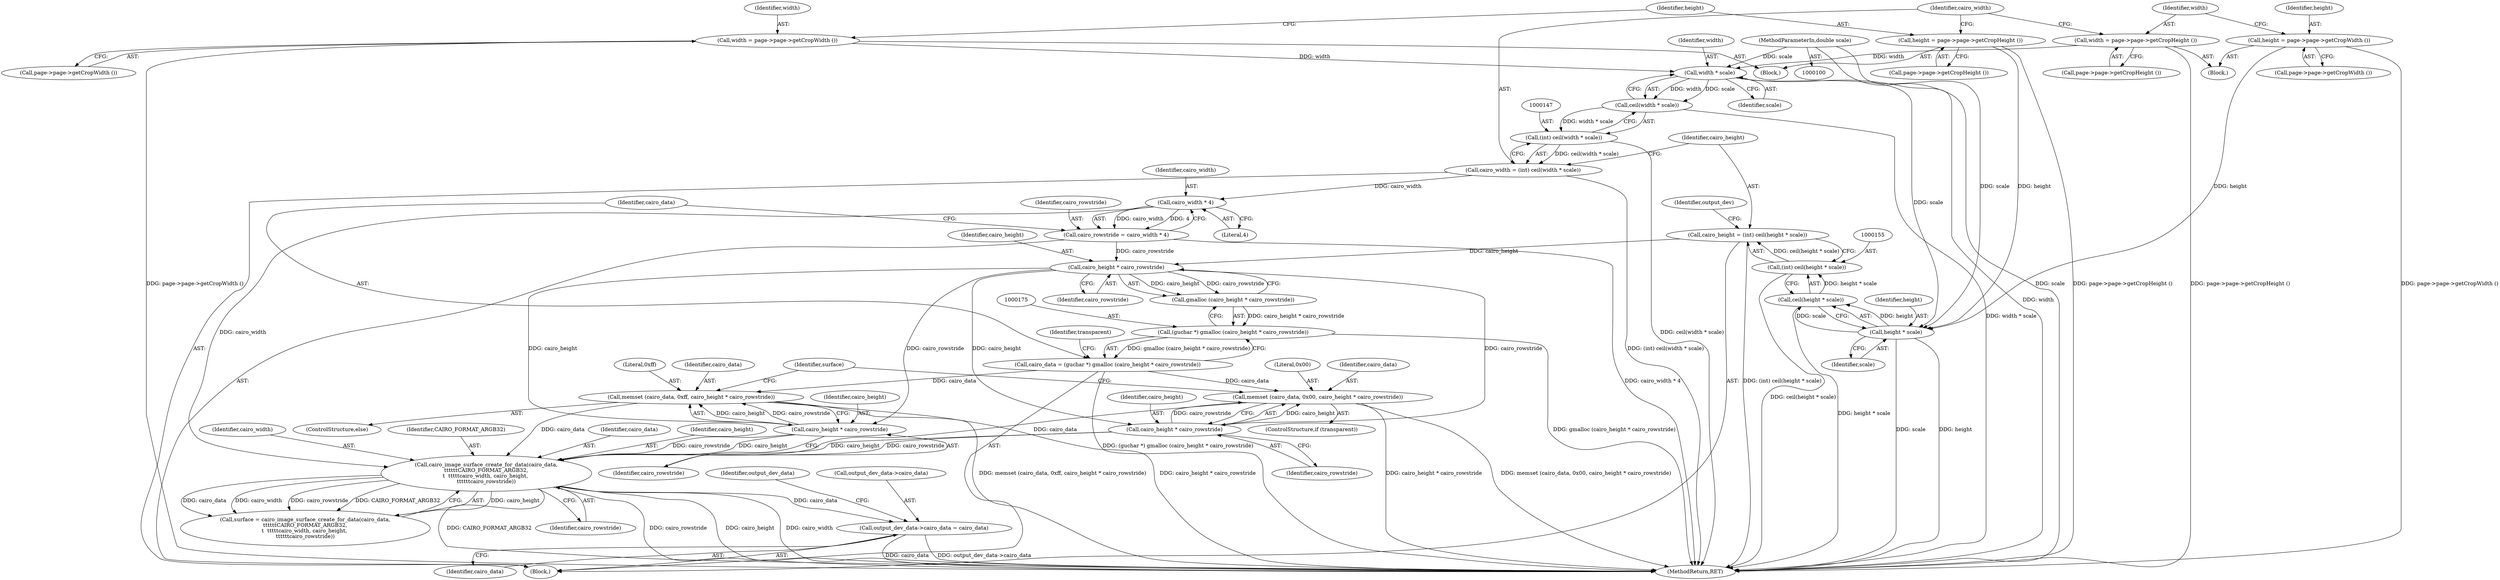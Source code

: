 digraph "1_poppler_9cf2325fb22f812b31858e519411f57747d39bd8@pointer" {
"1000203" [label="(Call,output_dev_data->cairo_data = cairo_data)"];
"1000197" [label="(Call,cairo_image_surface_create_for_data(cairo_data,\n\t\t\t\t\t\tCAIRO_FORMAT_ARGB32,\n\t  \t\t\t\t\tcairo_width, cairo_height, \n\t\t\t\t\t\tcairo_rowstride))"];
"1000189" [label="(Call,memset (cairo_data, 0xff, cairo_height * cairo_rowstride))"];
"1000172" [label="(Call,cairo_data = (guchar *) gmalloc (cairo_height * cairo_rowstride))"];
"1000174" [label="(Call,(guchar *) gmalloc (cairo_height * cairo_rowstride))"];
"1000176" [label="(Call,gmalloc (cairo_height * cairo_rowstride))"];
"1000177" [label="(Call,cairo_height * cairo_rowstride)"];
"1000152" [label="(Call,cairo_height = (int) ceil(height * scale))"];
"1000154" [label="(Call,(int) ceil(height * scale))"];
"1000156" [label="(Call,ceil(height * scale))"];
"1000157" [label="(Call,height * scale)"];
"1000141" [label="(Call,height = page->page->getCropHeight ())"];
"1000130" [label="(Call,height = page->page->getCropWidth ())"];
"1000149" [label="(Call,width * scale)"];
"1000138" [label="(Call,width = page->page->getCropWidth ())"];
"1000133" [label="(Call,width = page->page->getCropHeight ())"];
"1000102" [label="(MethodParameterIn,double scale)"];
"1000167" [label="(Call,cairo_rowstride = cairo_width * 4)"];
"1000169" [label="(Call,cairo_width * 4)"];
"1000144" [label="(Call,cairo_width = (int) ceil(width * scale))"];
"1000146" [label="(Call,(int) ceil(width * scale))"];
"1000148" [label="(Call,ceil(width * scale))"];
"1000192" [label="(Call,cairo_height * cairo_rowstride)"];
"1000182" [label="(Call,memset (cairo_data, 0x00, cairo_height * cairo_rowstride))"];
"1000185" [label="(Call,cairo_height * cairo_rowstride)"];
"1000197" [label="(Call,cairo_image_surface_create_for_data(cairo_data,\n\t\t\t\t\t\tCAIRO_FORMAT_ARGB32,\n\t  \t\t\t\t\tcairo_width, cairo_height, \n\t\t\t\t\t\tcairo_rowstride))"];
"1000132" [label="(Call,page->page->getCropWidth ())"];
"1000190" [label="(Identifier,cairo_data)"];
"1000188" [label="(ControlStructure,else)"];
"1000174" [label="(Call,(guchar *) gmalloc (cairo_height * cairo_rowstride))"];
"1000131" [label="(Identifier,height)"];
"1000184" [label="(Literal,0x00)"];
"1000153" [label="(Identifier,cairo_height)"];
"1000161" [label="(Identifier,output_dev)"];
"1000180" [label="(ControlStructure,if (transparent))"];
"1000194" [label="(Identifier,cairo_rowstride)"];
"1000145" [label="(Identifier,cairo_width)"];
"1000171" [label="(Literal,4)"];
"1000143" [label="(Call,page->page->getCropHeight ())"];
"1000129" [label="(Block,)"];
"1000142" [label="(Identifier,height)"];
"1000133" [label="(Call,width = page->page->getCropHeight ())"];
"1000135" [label="(Call,page->page->getCropHeight ())"];
"1000170" [label="(Identifier,cairo_width)"];
"1000154" [label="(Call,(int) ceil(height * scale))"];
"1000189" [label="(Call,memset (cairo_data, 0xff, cairo_height * cairo_rowstride))"];
"1000210" [label="(Identifier,output_dev_data)"];
"1000198" [label="(Identifier,cairo_data)"];
"1000102" [label="(MethodParameterIn,double scale)"];
"1000183" [label="(Identifier,cairo_data)"];
"1000192" [label="(Call,cairo_height * cairo_rowstride)"];
"1000201" [label="(Identifier,cairo_height)"];
"1000152" [label="(Call,cairo_height = (int) ceil(height * scale))"];
"1000204" [label="(Call,output_dev_data->cairo_data)"];
"1000181" [label="(Identifier,transparent)"];
"1000159" [label="(Identifier,scale)"];
"1000187" [label="(Identifier,cairo_rowstride)"];
"1000141" [label="(Call,height = page->page->getCropHeight ())"];
"1000200" [label="(Identifier,cairo_width)"];
"1000177" [label="(Call,cairo_height * cairo_rowstride)"];
"1000202" [label="(Identifier,cairo_rowstride)"];
"1000203" [label="(Call,output_dev_data->cairo_data = cairo_data)"];
"1000223" [label="(MethodReturn,RET)"];
"1000172" [label="(Call,cairo_data = (guchar *) gmalloc (cairo_height * cairo_rowstride))"];
"1000186" [label="(Identifier,cairo_height)"];
"1000106" [label="(Block,)"];
"1000178" [label="(Identifier,cairo_height)"];
"1000138" [label="(Call,width = page->page->getCropWidth ())"];
"1000158" [label="(Identifier,height)"];
"1000169" [label="(Call,cairo_width * 4)"];
"1000195" [label="(Call,surface = cairo_image_surface_create_for_data(cairo_data,\n\t\t\t\t\t\tCAIRO_FORMAT_ARGB32,\n\t  \t\t\t\t\tcairo_width, cairo_height, \n\t\t\t\t\t\tcairo_rowstride))"];
"1000173" [label="(Identifier,cairo_data)"];
"1000151" [label="(Identifier,scale)"];
"1000140" [label="(Call,page->page->getCropWidth ())"];
"1000139" [label="(Identifier,width)"];
"1000137" [label="(Block,)"];
"1000207" [label="(Identifier,cairo_data)"];
"1000199" [label="(Identifier,CAIRO_FORMAT_ARGB32)"];
"1000148" [label="(Call,ceil(width * scale))"];
"1000167" [label="(Call,cairo_rowstride = cairo_width * 4)"];
"1000191" [label="(Literal,0xff)"];
"1000176" [label="(Call,gmalloc (cairo_height * cairo_rowstride))"];
"1000168" [label="(Identifier,cairo_rowstride)"];
"1000144" [label="(Call,cairo_width = (int) ceil(width * scale))"];
"1000150" [label="(Identifier,width)"];
"1000193" [label="(Identifier,cairo_height)"];
"1000146" [label="(Call,(int) ceil(width * scale))"];
"1000157" [label="(Call,height * scale)"];
"1000130" [label="(Call,height = page->page->getCropWidth ())"];
"1000185" [label="(Call,cairo_height * cairo_rowstride)"];
"1000149" [label="(Call,width * scale)"];
"1000179" [label="(Identifier,cairo_rowstride)"];
"1000156" [label="(Call,ceil(height * scale))"];
"1000196" [label="(Identifier,surface)"];
"1000182" [label="(Call,memset (cairo_data, 0x00, cairo_height * cairo_rowstride))"];
"1000134" [label="(Identifier,width)"];
"1000203" -> "1000106"  [label="AST: "];
"1000203" -> "1000207"  [label="CFG: "];
"1000204" -> "1000203"  [label="AST: "];
"1000207" -> "1000203"  [label="AST: "];
"1000210" -> "1000203"  [label="CFG: "];
"1000203" -> "1000223"  [label="DDG: cairo_data"];
"1000203" -> "1000223"  [label="DDG: output_dev_data->cairo_data"];
"1000197" -> "1000203"  [label="DDG: cairo_data"];
"1000197" -> "1000195"  [label="AST: "];
"1000197" -> "1000202"  [label="CFG: "];
"1000198" -> "1000197"  [label="AST: "];
"1000199" -> "1000197"  [label="AST: "];
"1000200" -> "1000197"  [label="AST: "];
"1000201" -> "1000197"  [label="AST: "];
"1000202" -> "1000197"  [label="AST: "];
"1000195" -> "1000197"  [label="CFG: "];
"1000197" -> "1000223"  [label="DDG: cairo_height"];
"1000197" -> "1000223"  [label="DDG: cairo_width"];
"1000197" -> "1000223"  [label="DDG: CAIRO_FORMAT_ARGB32"];
"1000197" -> "1000223"  [label="DDG: cairo_rowstride"];
"1000197" -> "1000195"  [label="DDG: cairo_height"];
"1000197" -> "1000195"  [label="DDG: cairo_data"];
"1000197" -> "1000195"  [label="DDG: cairo_width"];
"1000197" -> "1000195"  [label="DDG: cairo_rowstride"];
"1000197" -> "1000195"  [label="DDG: CAIRO_FORMAT_ARGB32"];
"1000189" -> "1000197"  [label="DDG: cairo_data"];
"1000182" -> "1000197"  [label="DDG: cairo_data"];
"1000169" -> "1000197"  [label="DDG: cairo_width"];
"1000185" -> "1000197"  [label="DDG: cairo_height"];
"1000185" -> "1000197"  [label="DDG: cairo_rowstride"];
"1000192" -> "1000197"  [label="DDG: cairo_height"];
"1000192" -> "1000197"  [label="DDG: cairo_rowstride"];
"1000189" -> "1000188"  [label="AST: "];
"1000189" -> "1000192"  [label="CFG: "];
"1000190" -> "1000189"  [label="AST: "];
"1000191" -> "1000189"  [label="AST: "];
"1000192" -> "1000189"  [label="AST: "];
"1000196" -> "1000189"  [label="CFG: "];
"1000189" -> "1000223"  [label="DDG: memset (cairo_data, 0xff, cairo_height * cairo_rowstride)"];
"1000189" -> "1000223"  [label="DDG: cairo_height * cairo_rowstride"];
"1000172" -> "1000189"  [label="DDG: cairo_data"];
"1000192" -> "1000189"  [label="DDG: cairo_height"];
"1000192" -> "1000189"  [label="DDG: cairo_rowstride"];
"1000172" -> "1000106"  [label="AST: "];
"1000172" -> "1000174"  [label="CFG: "];
"1000173" -> "1000172"  [label="AST: "];
"1000174" -> "1000172"  [label="AST: "];
"1000181" -> "1000172"  [label="CFG: "];
"1000172" -> "1000223"  [label="DDG: (guchar *) gmalloc (cairo_height * cairo_rowstride)"];
"1000174" -> "1000172"  [label="DDG: gmalloc (cairo_height * cairo_rowstride)"];
"1000172" -> "1000182"  [label="DDG: cairo_data"];
"1000174" -> "1000176"  [label="CFG: "];
"1000175" -> "1000174"  [label="AST: "];
"1000176" -> "1000174"  [label="AST: "];
"1000174" -> "1000223"  [label="DDG: gmalloc (cairo_height * cairo_rowstride)"];
"1000176" -> "1000174"  [label="DDG: cairo_height * cairo_rowstride"];
"1000176" -> "1000177"  [label="CFG: "];
"1000177" -> "1000176"  [label="AST: "];
"1000177" -> "1000176"  [label="DDG: cairo_height"];
"1000177" -> "1000176"  [label="DDG: cairo_rowstride"];
"1000177" -> "1000179"  [label="CFG: "];
"1000178" -> "1000177"  [label="AST: "];
"1000179" -> "1000177"  [label="AST: "];
"1000152" -> "1000177"  [label="DDG: cairo_height"];
"1000167" -> "1000177"  [label="DDG: cairo_rowstride"];
"1000177" -> "1000185"  [label="DDG: cairo_height"];
"1000177" -> "1000185"  [label="DDG: cairo_rowstride"];
"1000177" -> "1000192"  [label="DDG: cairo_height"];
"1000177" -> "1000192"  [label="DDG: cairo_rowstride"];
"1000152" -> "1000106"  [label="AST: "];
"1000152" -> "1000154"  [label="CFG: "];
"1000153" -> "1000152"  [label="AST: "];
"1000154" -> "1000152"  [label="AST: "];
"1000161" -> "1000152"  [label="CFG: "];
"1000152" -> "1000223"  [label="DDG: (int) ceil(height * scale)"];
"1000154" -> "1000152"  [label="DDG: ceil(height * scale)"];
"1000154" -> "1000156"  [label="CFG: "];
"1000155" -> "1000154"  [label="AST: "];
"1000156" -> "1000154"  [label="AST: "];
"1000154" -> "1000223"  [label="DDG: ceil(height * scale)"];
"1000156" -> "1000154"  [label="DDG: height * scale"];
"1000156" -> "1000157"  [label="CFG: "];
"1000157" -> "1000156"  [label="AST: "];
"1000156" -> "1000223"  [label="DDG: height * scale"];
"1000157" -> "1000156"  [label="DDG: height"];
"1000157" -> "1000156"  [label="DDG: scale"];
"1000157" -> "1000159"  [label="CFG: "];
"1000158" -> "1000157"  [label="AST: "];
"1000159" -> "1000157"  [label="AST: "];
"1000157" -> "1000223"  [label="DDG: scale"];
"1000157" -> "1000223"  [label="DDG: height"];
"1000141" -> "1000157"  [label="DDG: height"];
"1000130" -> "1000157"  [label="DDG: height"];
"1000149" -> "1000157"  [label="DDG: scale"];
"1000102" -> "1000157"  [label="DDG: scale"];
"1000141" -> "1000137"  [label="AST: "];
"1000141" -> "1000143"  [label="CFG: "];
"1000142" -> "1000141"  [label="AST: "];
"1000143" -> "1000141"  [label="AST: "];
"1000145" -> "1000141"  [label="CFG: "];
"1000141" -> "1000223"  [label="DDG: page->page->getCropHeight ()"];
"1000130" -> "1000129"  [label="AST: "];
"1000130" -> "1000132"  [label="CFG: "];
"1000131" -> "1000130"  [label="AST: "];
"1000132" -> "1000130"  [label="AST: "];
"1000134" -> "1000130"  [label="CFG: "];
"1000130" -> "1000223"  [label="DDG: page->page->getCropWidth ()"];
"1000149" -> "1000148"  [label="AST: "];
"1000149" -> "1000151"  [label="CFG: "];
"1000150" -> "1000149"  [label="AST: "];
"1000151" -> "1000149"  [label="AST: "];
"1000148" -> "1000149"  [label="CFG: "];
"1000149" -> "1000223"  [label="DDG: width"];
"1000149" -> "1000148"  [label="DDG: width"];
"1000149" -> "1000148"  [label="DDG: scale"];
"1000138" -> "1000149"  [label="DDG: width"];
"1000133" -> "1000149"  [label="DDG: width"];
"1000102" -> "1000149"  [label="DDG: scale"];
"1000138" -> "1000137"  [label="AST: "];
"1000138" -> "1000140"  [label="CFG: "];
"1000139" -> "1000138"  [label="AST: "];
"1000140" -> "1000138"  [label="AST: "];
"1000142" -> "1000138"  [label="CFG: "];
"1000138" -> "1000223"  [label="DDG: page->page->getCropWidth ()"];
"1000133" -> "1000129"  [label="AST: "];
"1000133" -> "1000135"  [label="CFG: "];
"1000134" -> "1000133"  [label="AST: "];
"1000135" -> "1000133"  [label="AST: "];
"1000145" -> "1000133"  [label="CFG: "];
"1000133" -> "1000223"  [label="DDG: page->page->getCropHeight ()"];
"1000102" -> "1000100"  [label="AST: "];
"1000102" -> "1000223"  [label="DDG: scale"];
"1000167" -> "1000106"  [label="AST: "];
"1000167" -> "1000169"  [label="CFG: "];
"1000168" -> "1000167"  [label="AST: "];
"1000169" -> "1000167"  [label="AST: "];
"1000173" -> "1000167"  [label="CFG: "];
"1000167" -> "1000223"  [label="DDG: cairo_width * 4"];
"1000169" -> "1000167"  [label="DDG: cairo_width"];
"1000169" -> "1000167"  [label="DDG: 4"];
"1000169" -> "1000171"  [label="CFG: "];
"1000170" -> "1000169"  [label="AST: "];
"1000171" -> "1000169"  [label="AST: "];
"1000144" -> "1000169"  [label="DDG: cairo_width"];
"1000144" -> "1000106"  [label="AST: "];
"1000144" -> "1000146"  [label="CFG: "];
"1000145" -> "1000144"  [label="AST: "];
"1000146" -> "1000144"  [label="AST: "];
"1000153" -> "1000144"  [label="CFG: "];
"1000144" -> "1000223"  [label="DDG: (int) ceil(width * scale)"];
"1000146" -> "1000144"  [label="DDG: ceil(width * scale)"];
"1000146" -> "1000148"  [label="CFG: "];
"1000147" -> "1000146"  [label="AST: "];
"1000148" -> "1000146"  [label="AST: "];
"1000146" -> "1000223"  [label="DDG: ceil(width * scale)"];
"1000148" -> "1000146"  [label="DDG: width * scale"];
"1000148" -> "1000223"  [label="DDG: width * scale"];
"1000192" -> "1000194"  [label="CFG: "];
"1000193" -> "1000192"  [label="AST: "];
"1000194" -> "1000192"  [label="AST: "];
"1000182" -> "1000180"  [label="AST: "];
"1000182" -> "1000185"  [label="CFG: "];
"1000183" -> "1000182"  [label="AST: "];
"1000184" -> "1000182"  [label="AST: "];
"1000185" -> "1000182"  [label="AST: "];
"1000196" -> "1000182"  [label="CFG: "];
"1000182" -> "1000223"  [label="DDG: cairo_height * cairo_rowstride"];
"1000182" -> "1000223"  [label="DDG: memset (cairo_data, 0x00, cairo_height * cairo_rowstride)"];
"1000185" -> "1000182"  [label="DDG: cairo_height"];
"1000185" -> "1000182"  [label="DDG: cairo_rowstride"];
"1000185" -> "1000187"  [label="CFG: "];
"1000186" -> "1000185"  [label="AST: "];
"1000187" -> "1000185"  [label="AST: "];
}
